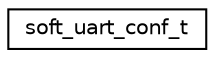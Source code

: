 digraph "Graphical Class Hierarchy"
{
 // LATEX_PDF_SIZE
  edge [fontname="Helvetica",fontsize="10",labelfontname="Helvetica",labelfontsize="10"];
  node [fontname="Helvetica",fontsize="10",shape=record];
  rankdir="LR";
  Node0 [label="soft_uart_conf_t",height=0.2,width=0.4,color="black", fillcolor="white", style="filled",URL="$structsoft__uart__conf__t.html",tooltip="Software UART port descriptor."];
}

